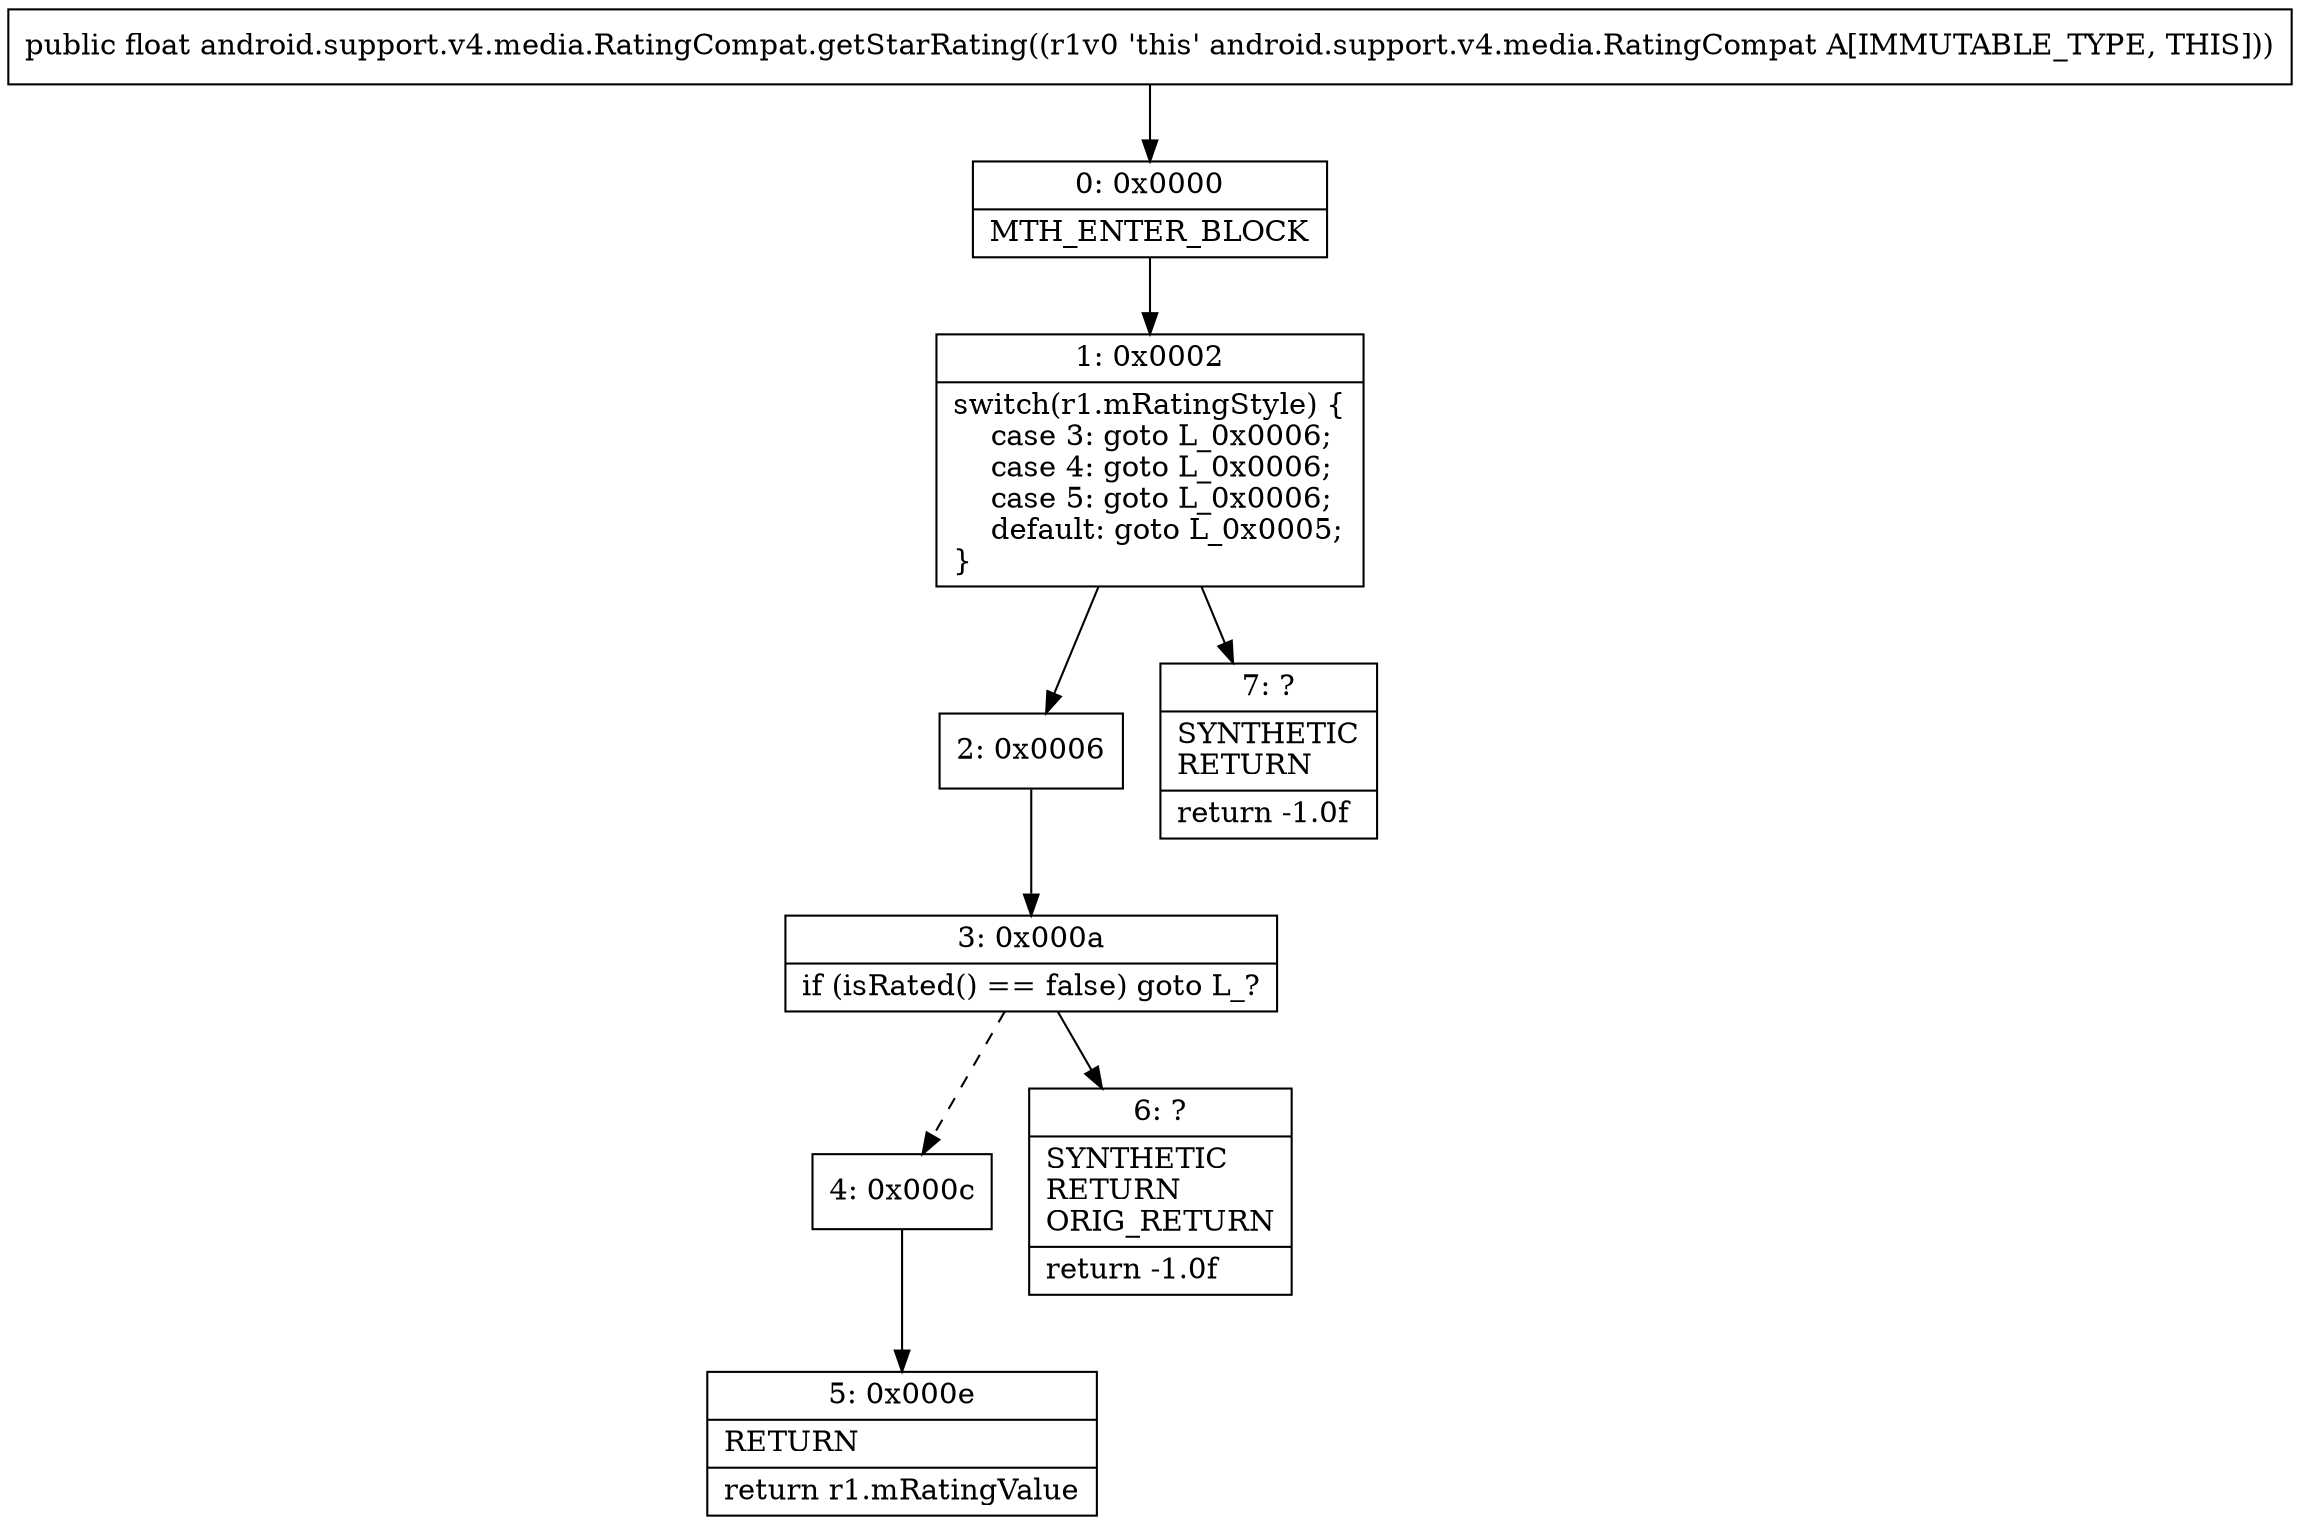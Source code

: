 digraph "CFG forandroid.support.v4.media.RatingCompat.getStarRating()F" {
Node_0 [shape=record,label="{0\:\ 0x0000|MTH_ENTER_BLOCK\l}"];
Node_1 [shape=record,label="{1\:\ 0x0002|switch(r1.mRatingStyle) \{\l    case 3: goto L_0x0006;\l    case 4: goto L_0x0006;\l    case 5: goto L_0x0006;\l    default: goto L_0x0005;\l\}\l}"];
Node_2 [shape=record,label="{2\:\ 0x0006}"];
Node_3 [shape=record,label="{3\:\ 0x000a|if (isRated() == false) goto L_?\l}"];
Node_4 [shape=record,label="{4\:\ 0x000c}"];
Node_5 [shape=record,label="{5\:\ 0x000e|RETURN\l|return r1.mRatingValue\l}"];
Node_6 [shape=record,label="{6\:\ ?|SYNTHETIC\lRETURN\lORIG_RETURN\l|return \-1.0f\l}"];
Node_7 [shape=record,label="{7\:\ ?|SYNTHETIC\lRETURN\l|return \-1.0f\l}"];
MethodNode[shape=record,label="{public float android.support.v4.media.RatingCompat.getStarRating((r1v0 'this' android.support.v4.media.RatingCompat A[IMMUTABLE_TYPE, THIS])) }"];
MethodNode -> Node_0;
Node_0 -> Node_1;
Node_1 -> Node_2;
Node_1 -> Node_7;
Node_2 -> Node_3;
Node_3 -> Node_4[style=dashed];
Node_3 -> Node_6;
Node_4 -> Node_5;
}


